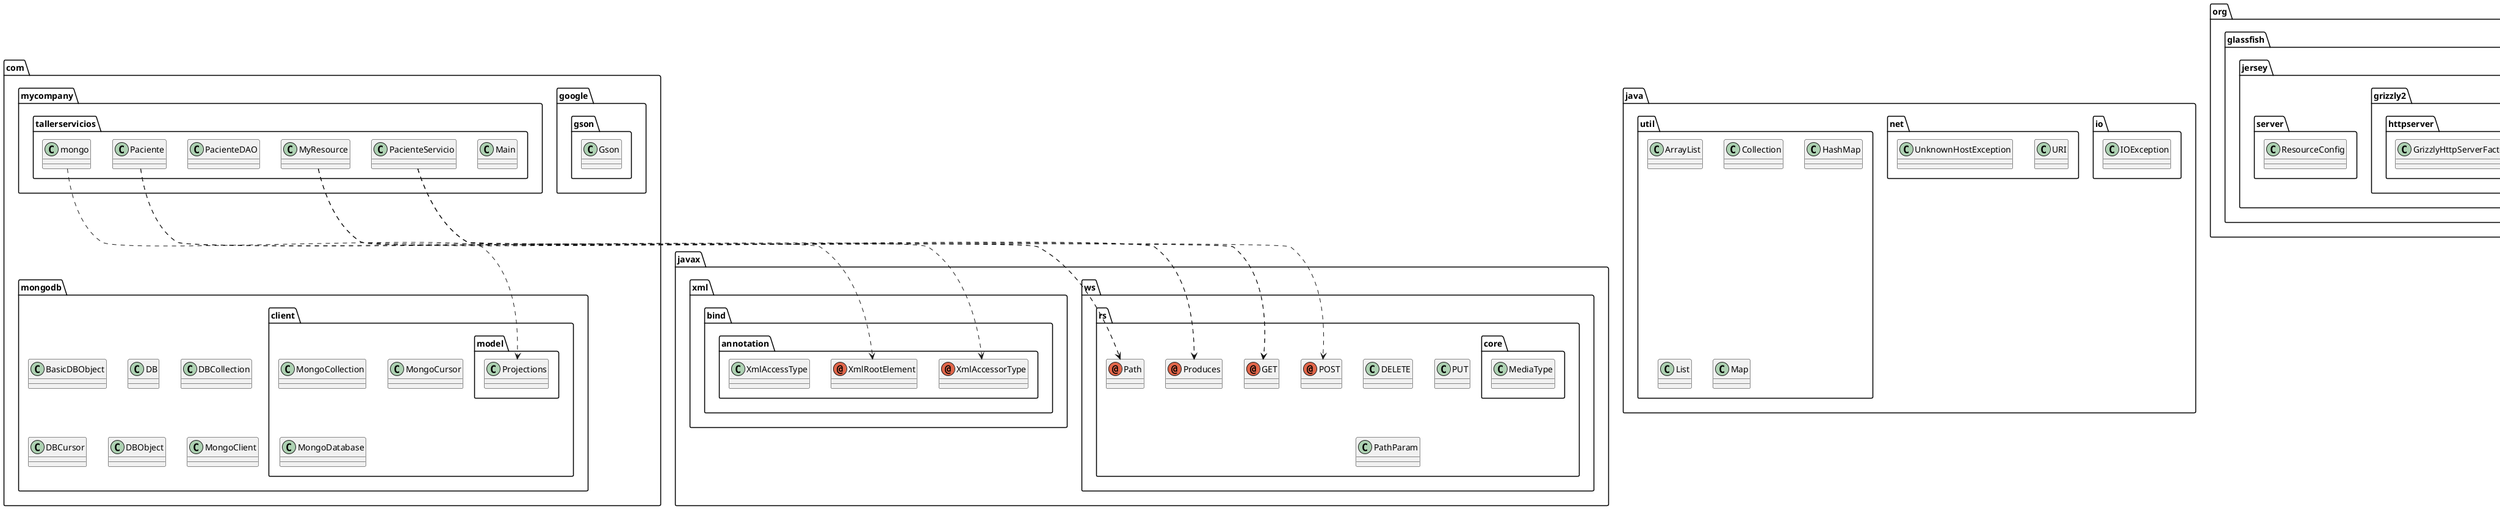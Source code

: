 @startuml
annotation javax.ws.rs.GET
annotation javax.ws.rs.POST
annotation javax.ws.rs.Path
annotation javax.ws.rs.Produces
annotation javax.xml.bind.annotation.XmlAccessorType
annotation javax.xml.bind.annotation.XmlRootElement
class com.google.gson.Gson
class com.mongodb.BasicDBObject
class com.mongodb.DB
class com.mongodb.DBCollection
class com.mongodb.DBCursor
class com.mongodb.DBObject
class com.mongodb.MongoClient
class com.mongodb.client.MongoCollection
class com.mongodb.client.MongoCursor
class com.mongodb.client.MongoDatabase
class com.mongodb.client.model.Projections
class com.mycompany.tallerservicios.Main
class com.mycompany.tallerservicios.MyResource
class com.mycompany.tallerservicios.Paciente
class com.mycompany.tallerservicios.PacienteDAO
class com.mycompany.tallerservicios.PacienteServicio
class com.mycompany.tallerservicios.mongo
class java.io.IOException
class java.net.URI
class java.net.UnknownHostException
class java.util.ArrayList
class java.util.Collection
class java.util.HashMap
class java.util.List
class java.util.Map
class javax.ws.rs.DELETE
class javax.ws.rs.PUT
class javax.ws.rs.PathParam
class javax.ws.rs.core.MediaType
class javax.xml.bind.annotation.XmlAccessType
class org.bson.Document
class org.glassfish.grizzly.http.server.HttpServer
class org.glassfish.jersey.grizzly2.httpserver.GrizzlyHttpServerFactory
class org.glassfish.jersey.server.ResourceConfig
com.mycompany.tallerservicios.MyResource ..> javax.ws.rs.GET
com.mycompany.tallerservicios.MyResource ..> javax.ws.rs.Path
com.mycompany.tallerservicios.MyResource ..> javax.ws.rs.Produces
com.mycompany.tallerservicios.Paciente ..> javax.xml.bind.annotation.XmlAccessorType
com.mycompany.tallerservicios.Paciente ..> javax.xml.bind.annotation.XmlRootElement
com.mycompany.tallerservicios.PacienteServicio ..> javax.ws.rs.GET
com.mycompany.tallerservicios.PacienteServicio ..> javax.ws.rs.POST
com.mycompany.tallerservicios.PacienteServicio ..> javax.ws.rs.Path
com.mycompany.tallerservicios.PacienteServicio ..> javax.ws.rs.Produces
com.mycompany.tallerservicios.mongo ..> com.mongodb.client.model.Projections
@enduml